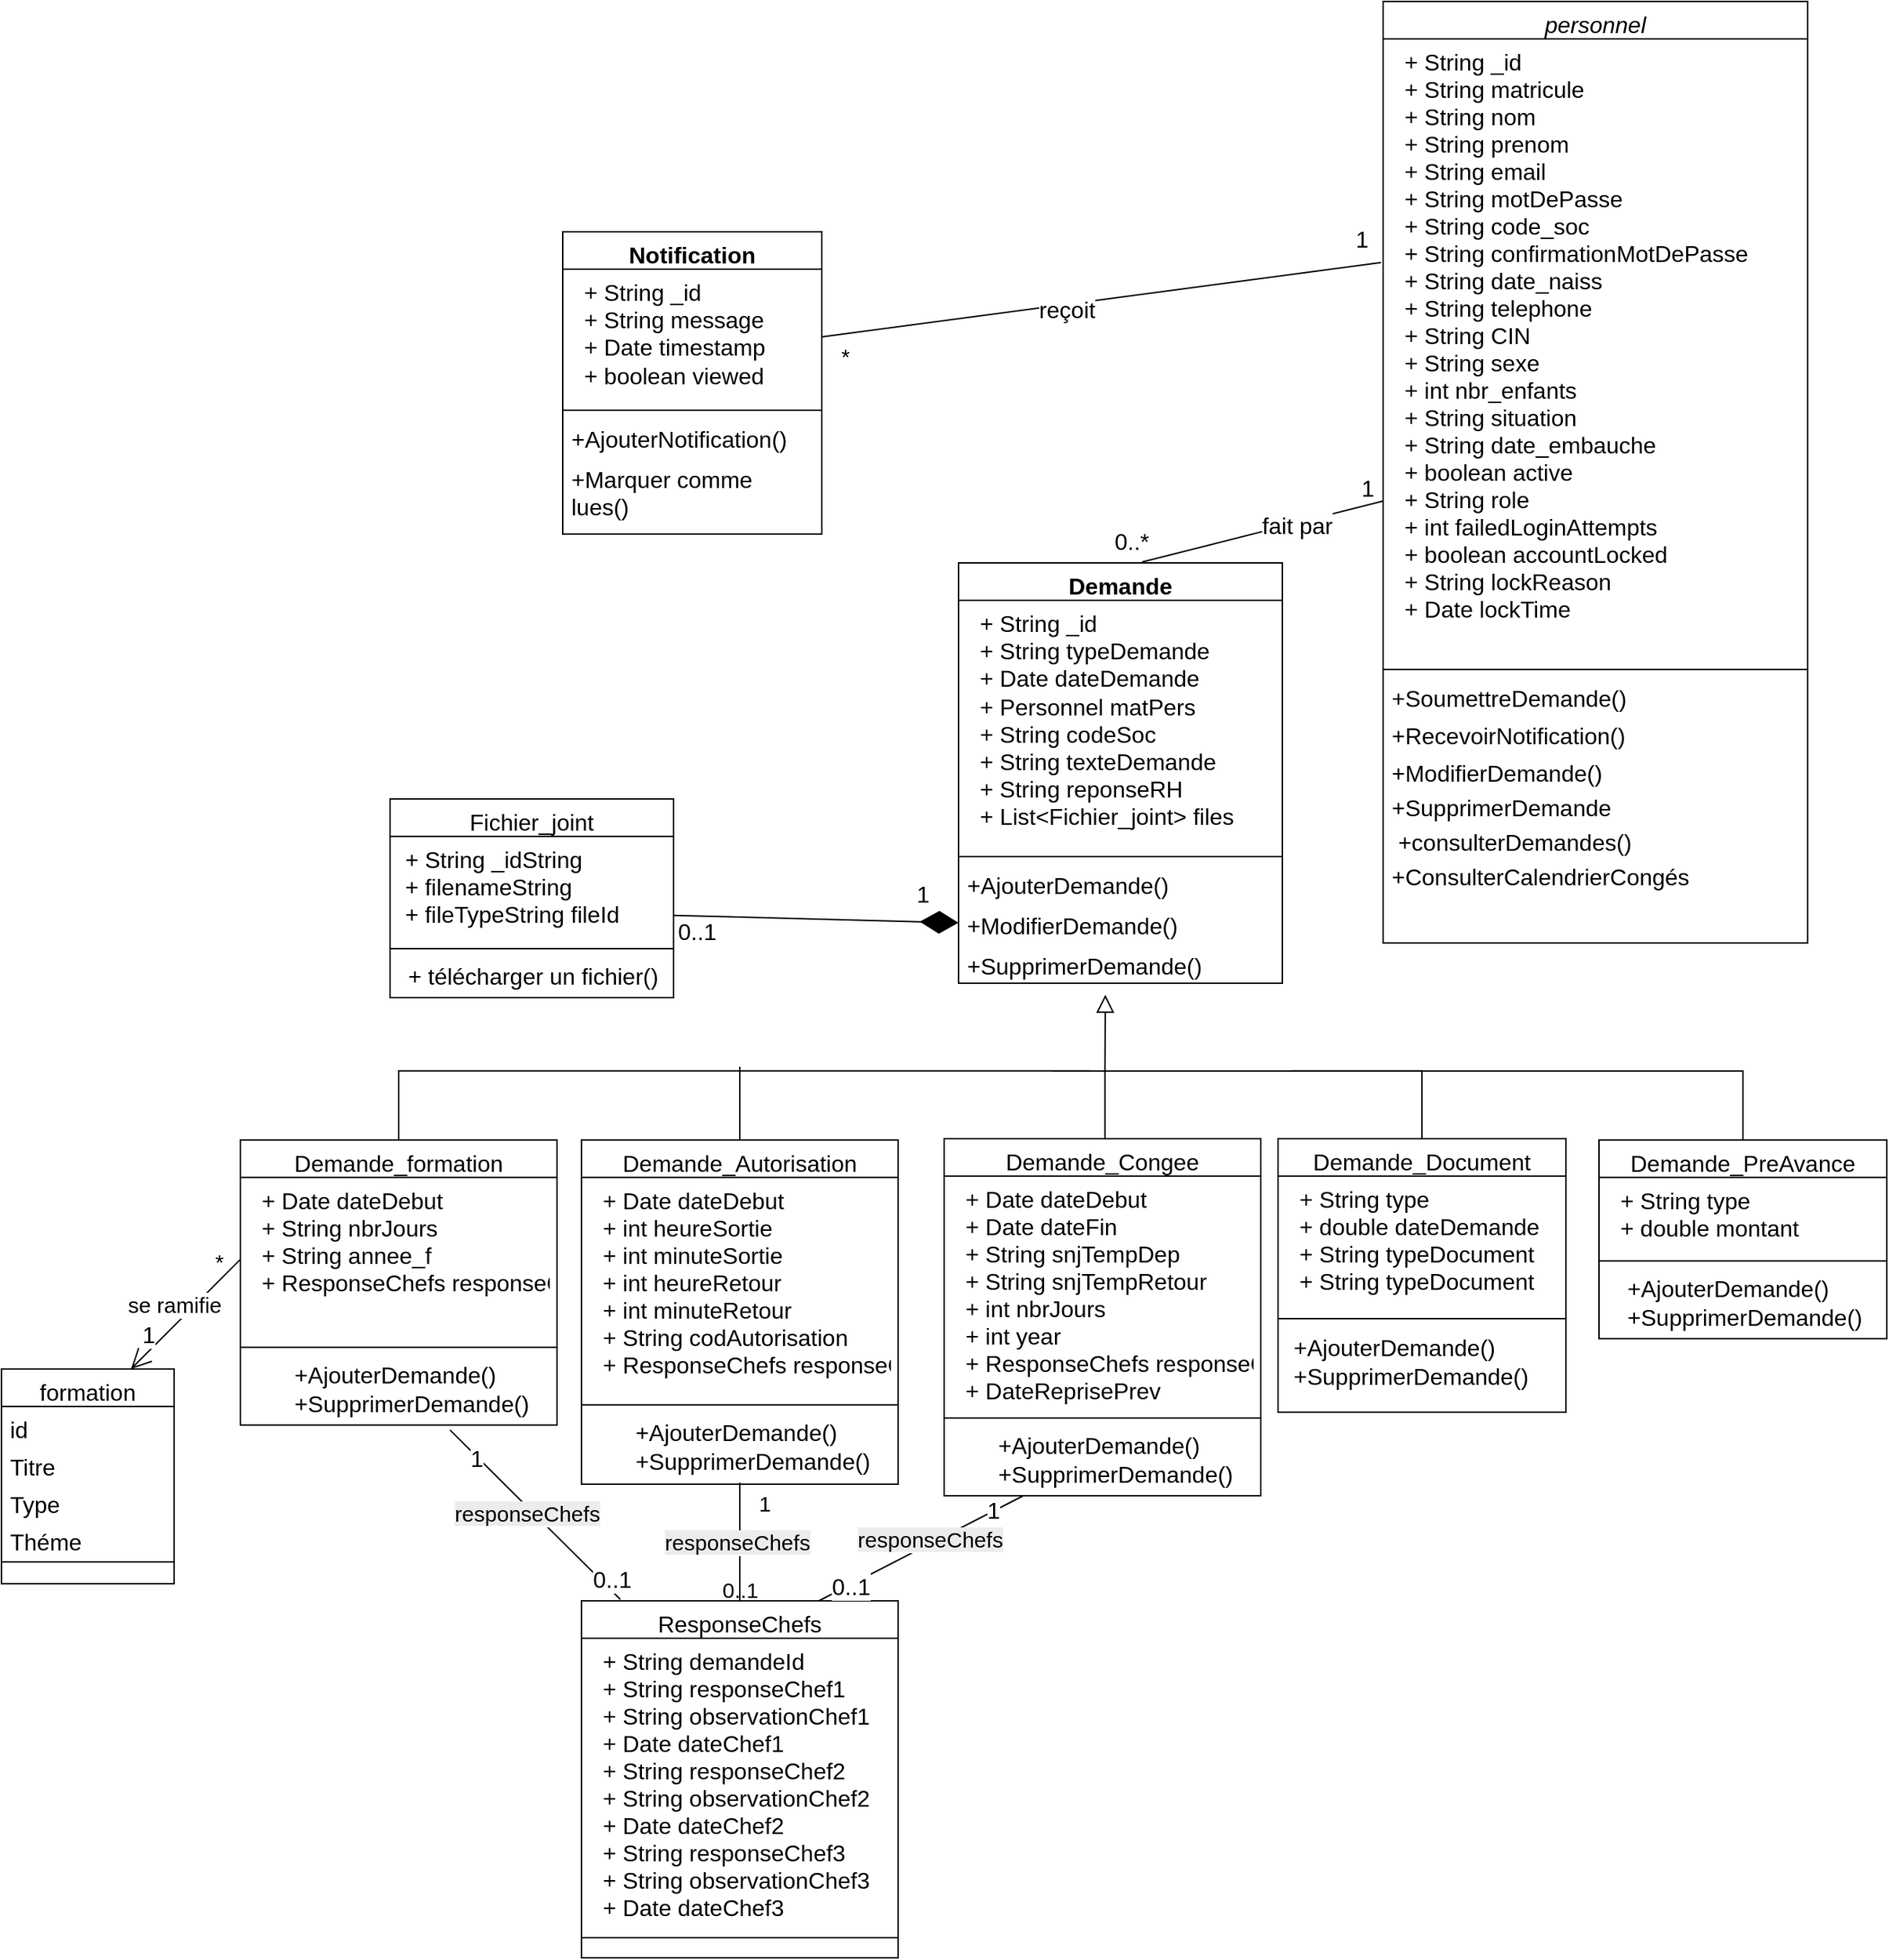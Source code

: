 <mxfile version="27.1.1">
  <diagram id="C5RBs43oDa-KdzZeNtuy" name="Page-1">
    <mxGraphModel dx="1426" dy="-392" grid="1" gridSize="10" guides="1" tooltips="1" connect="1" arrows="1" fold="1" page="1" pageScale="1" pageWidth="827" pageHeight="1169" math="0" shadow="0">
      <root>
        <mxCell id="WIyWlLk6GJQsqaUBKTNV-0" />
        <mxCell id="WIyWlLk6GJQsqaUBKTNV-1" parent="WIyWlLk6GJQsqaUBKTNV-0" />
        <mxCell id="Ee65BXmDdniaoNc1zns8-156" value="personnel" style="swimlane;fontStyle=2;align=center;verticalAlign=top;childLayout=stackLayout;horizontal=1;startSize=26;horizontalStack=0;resizeParent=1;resizeLast=0;collapsible=1;marginBottom=0;rounded=0;shadow=0;strokeWidth=1;fontSize=16;" parent="WIyWlLk6GJQsqaUBKTNV-1" vertex="1">
          <mxGeometry x="1580" y="1200" width="295" height="654" as="geometry">
            <mxRectangle x="230" y="140" width="160" height="26" as="alternateBounds" />
          </mxGeometry>
        </mxCell>
        <mxCell id="Ee65BXmDdniaoNc1zns8-157" value="  + String _id&#xa;  + String matricule&#xa;  + String nom&#xa;  + String prenom&#xa;  + String email&#xa;  + String motDePasse&#xa;  + String code_soc&#xa;  + String confirmationMotDePasse&#xa;  + String date_naiss&#xa;  + String telephone&#xa;  + String CIN&#xa;  + String sexe&#xa;  + int nbr_enfants&#xa;  + String situation&#xa;  + String date_embauche&#xa;  + boolean active&#xa;  + String role&#xa;  + int failedLoginAttempts&#xa;  + boolean accountLocked&#xa;  + String lockReason&#xa;  + Date lockTime&#xa;  &#xa;" style="text;align=left;verticalAlign=top;spacingLeft=4;spacingRight=4;overflow=hidden;rotatable=0;points=[[0,0.5],[1,0.5]];portConstraint=eastwest;rounded=0;shadow=0;html=0;strokeWidth=1;fontSize=16;fontStyle=0" parent="Ee65BXmDdniaoNc1zns8-156" vertex="1">
          <mxGeometry y="26" width="295" height="434" as="geometry" />
        </mxCell>
        <mxCell id="Ee65BXmDdniaoNc1zns8-158" value="" style="line;html=1;strokeWidth=1;align=left;verticalAlign=middle;spacingTop=-1;spacingLeft=3;spacingRight=3;rotatable=0;labelPosition=right;points=[];portConstraint=eastwest;fontSize=16;" parent="Ee65BXmDdniaoNc1zns8-156" vertex="1">
          <mxGeometry y="460" width="295" height="8" as="geometry" />
        </mxCell>
        <mxCell id="Ee65BXmDdniaoNc1zns8-160" value="+SoumettreDemande()" style="text;align=left;verticalAlign=top;spacingLeft=4;spacingRight=4;overflow=hidden;rotatable=0;points=[[0,0.5],[1,0.5]];portConstraint=eastwest;fontSize=16;" parent="Ee65BXmDdniaoNc1zns8-156" vertex="1">
          <mxGeometry y="468" width="295" height="26" as="geometry" />
        </mxCell>
        <mxCell id="Ee65BXmDdniaoNc1zns8-161" value="+RecevoirNotification()" style="text;align=left;verticalAlign=top;spacingLeft=4;spacingRight=4;overflow=hidden;rotatable=0;points=[[0,0.5],[1,0.5]];portConstraint=eastwest;fontSize=16;" parent="Ee65BXmDdniaoNc1zns8-156" vertex="1">
          <mxGeometry y="494" width="295" height="26" as="geometry" />
        </mxCell>
        <mxCell id="Ee65BXmDdniaoNc1zns8-162" value="+ModifierDemande()" style="text;align=left;verticalAlign=top;spacingLeft=4;spacingRight=4;overflow=hidden;rotatable=0;points=[[0,0.5],[1,0.5]];portConstraint=eastwest;fontSize=16;" parent="Ee65BXmDdniaoNc1zns8-156" vertex="1">
          <mxGeometry y="520" width="295" height="24" as="geometry" />
        </mxCell>
        <mxCell id="Ee65BXmDdniaoNc1zns8-163" value="+SupprimerDemande" style="text;align=left;verticalAlign=top;spacingLeft=4;spacingRight=4;overflow=hidden;rotatable=0;points=[[0,0.5],[1,0.5]];portConstraint=eastwest;fontSize=16;" parent="Ee65BXmDdniaoNc1zns8-156" vertex="1">
          <mxGeometry y="544" width="295" height="24" as="geometry" />
        </mxCell>
        <mxCell id="Ee65BXmDdniaoNc1zns8-164" value=" +consulterDemandes()" style="text;align=left;verticalAlign=top;spacingLeft=4;spacingRight=4;overflow=hidden;rotatable=0;points=[[0,0.5],[1,0.5]];portConstraint=eastwest;fontSize=16;" parent="Ee65BXmDdniaoNc1zns8-156" vertex="1">
          <mxGeometry y="568" width="295" height="24" as="geometry" />
        </mxCell>
        <mxCell id="Ee65BXmDdniaoNc1zns8-165" value="+ConsulterCalendrierCongés" style="text;align=left;verticalAlign=top;spacingLeft=4;spacingRight=4;overflow=hidden;rotatable=0;points=[[0,0.5],[1,0.5]];portConstraint=eastwest;fontSize=16;" parent="Ee65BXmDdniaoNc1zns8-156" vertex="1">
          <mxGeometry y="592" width="295" height="24" as="geometry" />
        </mxCell>
        <mxCell id="Ee65BXmDdniaoNc1zns8-169" value="Demande_formation" style="swimlane;fontStyle=0;align=center;verticalAlign=top;childLayout=stackLayout;horizontal=1;startSize=26;horizontalStack=0;resizeParent=1;resizeLast=0;collapsible=1;marginBottom=0;rounded=0;shadow=0;strokeWidth=1;fontSize=16;" parent="WIyWlLk6GJQsqaUBKTNV-1" vertex="1">
          <mxGeometry x="786" y="1990.83" width="220" height="198" as="geometry">
            <mxRectangle x="130" y="380" width="160" height="26" as="alternateBounds" />
          </mxGeometry>
        </mxCell>
        <mxCell id="Ee65BXmDdniaoNc1zns8-170" value="  + Date dateDebut&#xa;  + String nbrJours&#xa;  + String annee_f&#xa;  + ResponseChefs responseChefs" style="text;align=left;verticalAlign=top;spacingLeft=4;spacingRight=4;overflow=hidden;rotatable=0;points=[[0,0.5],[1,0.5]];portConstraint=eastwest;fontSize=16;" parent="Ee65BXmDdniaoNc1zns8-169" vertex="1">
          <mxGeometry y="26" width="220" height="114" as="geometry" />
        </mxCell>
        <mxCell id="Ee65BXmDdniaoNc1zns8-171" value="" style="line;html=1;strokeWidth=1;align=left;verticalAlign=middle;spacingTop=-1;spacingLeft=3;spacingRight=3;rotatable=0;labelPosition=right;points=[];portConstraint=eastwest;fontSize=16;" parent="Ee65BXmDdniaoNc1zns8-169" vertex="1">
          <mxGeometry y="140" width="220" height="8" as="geometry" />
        </mxCell>
        <mxCell id="Ee65BXmDdniaoNc1zns8-172" value="&lt;span style=&quot;white-space: pre;&quot;&gt;&#x9;&lt;/span&gt;+Ajouter&lt;span style=&quot;text-align: center;&quot;&gt;Demande&lt;/span&gt;()&lt;div&gt;&lt;span style=&quot;white-space: pre;&quot;&gt;&#x9;&lt;/span&gt;+Supprimer&lt;span style=&quot;text-align: center; background-color: transparent; color: light-dark(rgb(0, 0, 0), rgb(255, 255, 255));&quot;&gt;Demande&lt;/span&gt;&lt;span style=&quot;background-color: transparent; color: light-dark(rgb(0, 0, 0), rgb(255, 255, 255));&quot;&gt;()&lt;/span&gt;&lt;/div&gt;" style="text;html=1;align=left;verticalAlign=middle;resizable=0;points=[];autosize=1;strokeColor=none;fillColor=none;fontSize=16;" parent="Ee65BXmDdniaoNc1zns8-169" vertex="1">
          <mxGeometry y="148" width="220" height="50" as="geometry" />
        </mxCell>
        <mxCell id="Ee65BXmDdniaoNc1zns8-173" value="formation" style="swimlane;fontStyle=0;align=center;verticalAlign=top;childLayout=stackLayout;horizontal=1;startSize=26;horizontalStack=0;resizeParent=1;resizeLast=0;collapsible=1;marginBottom=0;rounded=0;shadow=0;strokeWidth=1;fontSize=16;" parent="WIyWlLk6GJQsqaUBKTNV-1" vertex="1">
          <mxGeometry x="620" y="2150" width="120" height="149.17" as="geometry">
            <mxRectangle x="130" y="380" width="160" height="26" as="alternateBounds" />
          </mxGeometry>
        </mxCell>
        <mxCell id="Ee65BXmDdniaoNc1zns8-174" value="id" style="text;align=left;verticalAlign=top;spacingLeft=4;spacingRight=4;overflow=hidden;rotatable=0;points=[[0,0.5],[1,0.5]];portConstraint=eastwest;rounded=0;shadow=0;html=0;fontSize=16;" parent="Ee65BXmDdniaoNc1zns8-173" vertex="1">
          <mxGeometry y="26" width="120" height="26" as="geometry" />
        </mxCell>
        <mxCell id="Ee65BXmDdniaoNc1zns8-175" value="Titre" style="text;align=left;verticalAlign=top;spacingLeft=4;spacingRight=4;overflow=hidden;rotatable=0;points=[[0,0.5],[1,0.5]];portConstraint=eastwest;rounded=0;shadow=0;html=0;fontSize=16;" parent="Ee65BXmDdniaoNc1zns8-173" vertex="1">
          <mxGeometry y="52" width="120" height="26" as="geometry" />
        </mxCell>
        <mxCell id="Ee65BXmDdniaoNc1zns8-176" value="Type" style="text;align=left;verticalAlign=top;spacingLeft=4;spacingRight=4;overflow=hidden;rotatable=0;points=[[0,0.5],[1,0.5]];portConstraint=eastwest;rounded=0;shadow=0;html=0;fontSize=16;" parent="Ee65BXmDdniaoNc1zns8-173" vertex="1">
          <mxGeometry y="78" width="120" height="26" as="geometry" />
        </mxCell>
        <mxCell id="Ee65BXmDdniaoNc1zns8-177" value="Théme" style="text;align=left;verticalAlign=top;spacingLeft=4;spacingRight=4;overflow=hidden;rotatable=0;points=[[0,0.5],[1,0.5]];portConstraint=eastwest;rounded=0;shadow=0;html=0;fontSize=16;" parent="Ee65BXmDdniaoNc1zns8-173" vertex="1">
          <mxGeometry y="104" width="120" height="26" as="geometry" />
        </mxCell>
        <mxCell id="Ee65BXmDdniaoNc1zns8-178" value="" style="line;html=1;strokeWidth=1;align=left;verticalAlign=middle;spacingTop=-1;spacingLeft=3;spacingRight=3;rotatable=0;labelPosition=right;points=[];portConstraint=eastwest;fontSize=16;" parent="Ee65BXmDdniaoNc1zns8-173" vertex="1">
          <mxGeometry y="130" width="120" height="8" as="geometry" />
        </mxCell>
        <mxCell id="Ee65BXmDdniaoNc1zns8-179" value="" style="endArrow=open;endFill=1;endSize=12;html=1;rounded=0;exitX=0;exitY=0.5;exitDx=0;exitDy=0;entryX=0.75;entryY=0;entryDx=0;entryDy=0;fontSize=16;" parent="WIyWlLk6GJQsqaUBKTNV-1" source="Ee65BXmDdniaoNc1zns8-170" target="Ee65BXmDdniaoNc1zns8-173" edge="1">
          <mxGeometry width="160" relative="1" as="geometry">
            <mxPoint x="636" y="2093.83" as="sourcePoint" />
            <mxPoint x="796" y="2093.83" as="targetPoint" />
            <Array as="points" />
          </mxGeometry>
        </mxCell>
        <mxCell id="Ee65BXmDdniaoNc1zns8-181" value="1" style="edgeLabel;html=1;align=center;verticalAlign=middle;resizable=0;points=[];fontSize=16;" parent="Ee65BXmDdniaoNc1zns8-179" vertex="1" connectable="0">
          <mxGeometry x="0.722" y="1" relative="1" as="geometry">
            <mxPoint y="-14" as="offset" />
          </mxGeometry>
        </mxCell>
        <mxCell id="MDindMwbm2LY0O801Vw4-0" value="&lt;span style=&quot;font-size: 15px;&quot;&gt;se ramifie&lt;/span&gt;" style="edgeLabel;html=1;align=center;verticalAlign=middle;resizable=0;points=[];" vertex="1" connectable="0" parent="Ee65BXmDdniaoNc1zns8-179">
          <mxGeometry x="-0.17" y="-1" relative="1" as="geometry">
            <mxPoint x="-14" as="offset" />
          </mxGeometry>
        </mxCell>
        <mxCell id="Ee65BXmDdniaoNc1zns8-182" value="Demande_Congee" style="swimlane;fontStyle=0;align=center;verticalAlign=top;childLayout=stackLayout;horizontal=1;startSize=26;horizontalStack=0;resizeParent=1;resizeLast=0;collapsible=1;marginBottom=0;rounded=0;shadow=0;strokeWidth=1;fontSize=16;" parent="WIyWlLk6GJQsqaUBKTNV-1" vertex="1">
          <mxGeometry x="1275" y="1990" width="220" height="248" as="geometry">
            <mxRectangle x="130" y="380" width="160" height="26" as="alternateBounds" />
          </mxGeometry>
        </mxCell>
        <mxCell id="Ee65BXmDdniaoNc1zns8-183" value="  + Date dateDebut&#xa;  + Date dateFin&#xa;  + String snjTempDep&#xa;  + String snjTempRetour&#xa;  + int nbrJours&#xa;  + int year  &#xa;  + ResponseChefs responseChefs&#xa;  + DateReprisePrev" style="text;align=left;verticalAlign=top;spacingLeft=4;spacingRight=4;overflow=hidden;rotatable=0;points=[[0,0.5],[1,0.5]];portConstraint=eastwest;rounded=0;shadow=0;html=0;fontSize=16;" parent="Ee65BXmDdniaoNc1zns8-182" vertex="1">
          <mxGeometry y="26" width="220" height="164" as="geometry" />
        </mxCell>
        <mxCell id="Ee65BXmDdniaoNc1zns8-184" value="" style="line;html=1;strokeWidth=1;align=left;verticalAlign=middle;spacingTop=-1;spacingLeft=3;spacingRight=3;rotatable=0;labelPosition=right;points=[];portConstraint=eastwest;fontSize=16;" parent="Ee65BXmDdniaoNc1zns8-182" vertex="1">
          <mxGeometry y="190" width="220" height="8" as="geometry" />
        </mxCell>
        <mxCell id="Ee65BXmDdniaoNc1zns8-185" value="&lt;span style=&quot;white-space: pre;&quot;&gt;&#x9;&lt;/span&gt;+Ajouter&lt;span style=&quot;text-align: center;&quot;&gt;Demande&lt;/span&gt;()&lt;div&gt;&lt;span style=&quot;white-space: pre;&quot;&gt;&#x9;&lt;/span&gt;+Supprimer&lt;span style=&quot;text-align: center; background-color: transparent; color: light-dark(rgb(0, 0, 0), rgb(255, 255, 255));&quot;&gt;Demande&lt;/span&gt;&lt;span style=&quot;background-color: transparent; color: light-dark(rgb(0, 0, 0), rgb(255, 255, 255));&quot;&gt;()&lt;/span&gt;&lt;/div&gt;" style="text;html=1;align=left;verticalAlign=middle;resizable=0;points=[];autosize=1;strokeColor=none;fillColor=none;fontSize=16;" parent="Ee65BXmDdniaoNc1zns8-182" vertex="1">
          <mxGeometry y="198" width="220" height="50" as="geometry" />
        </mxCell>
        <mxCell id="Ee65BXmDdniaoNc1zns8-186" value="Demande_Autorisation" style="swimlane;fontStyle=0;align=center;verticalAlign=top;childLayout=stackLayout;horizontal=1;startSize=26;horizontalStack=0;resizeParent=1;resizeLast=0;collapsible=1;marginBottom=0;rounded=0;shadow=0;strokeWidth=1;fontSize=16;" parent="WIyWlLk6GJQsqaUBKTNV-1" vertex="1">
          <mxGeometry x="1023" y="1990.83" width="220" height="239.17" as="geometry">
            <mxRectangle x="130" y="380" width="160" height="26" as="alternateBounds" />
          </mxGeometry>
        </mxCell>
        <mxCell id="Ee65BXmDdniaoNc1zns8-187" value="  + Date dateDebut&#xa;  + int heureSortie&#xa;  + int minuteSortie&#xa;  + int heureRetour&#xa;  + int minuteRetour&#xa;  + String codAutorisation&#xa;  + ResponseChefs responseChefs" style="text;align=left;verticalAlign=top;spacingLeft=4;spacingRight=4;overflow=hidden;rotatable=0;points=[[0,0.5],[1,0.5]];portConstraint=eastwest;fontSize=16;" parent="Ee65BXmDdniaoNc1zns8-186" vertex="1">
          <mxGeometry y="26" width="220" height="154" as="geometry" />
        </mxCell>
        <mxCell id="Ee65BXmDdniaoNc1zns8-188" value="" style="line;html=1;strokeWidth=1;align=left;verticalAlign=middle;spacingTop=-1;spacingLeft=3;spacingRight=3;rotatable=0;labelPosition=right;points=[];portConstraint=eastwest;fontSize=16;" parent="Ee65BXmDdniaoNc1zns8-186" vertex="1">
          <mxGeometry y="180" width="220" height="8" as="geometry" />
        </mxCell>
        <mxCell id="Ee65BXmDdniaoNc1zns8-189" value="&lt;span style=&quot;white-space: pre;&quot;&gt;&#x9;&lt;/span&gt;+Ajouter&lt;span style=&quot;text-align: center;&quot;&gt;Demande&lt;/span&gt;()&lt;div&gt;&lt;span style=&quot;white-space: pre;&quot;&gt;&#x9;&lt;/span&gt;+Supprimer&lt;span style=&quot;text-align: center; background-color: transparent; color: light-dark(rgb(0, 0, 0), rgb(255, 255, 255));&quot;&gt;Demande&lt;/span&gt;&lt;span style=&quot;background-color: transparent; color: light-dark(rgb(0, 0, 0), rgb(255, 255, 255));&quot;&gt;()&lt;/span&gt;&lt;/div&gt;" style="text;html=1;align=left;verticalAlign=middle;resizable=0;points=[];autosize=1;strokeColor=none;fillColor=none;fontSize=16;" parent="Ee65BXmDdniaoNc1zns8-186" vertex="1">
          <mxGeometry y="188" width="220" height="50" as="geometry" />
        </mxCell>
        <mxCell id="Ee65BXmDdniaoNc1zns8-190" value="Demande_PreAvance" style="swimlane;fontStyle=0;align=center;verticalAlign=top;childLayout=stackLayout;horizontal=1;startSize=26;horizontalStack=0;resizeParent=1;resizeLast=0;collapsible=1;marginBottom=0;rounded=0;shadow=0;strokeWidth=1;fontSize=16;" parent="WIyWlLk6GJQsqaUBKTNV-1" vertex="1">
          <mxGeometry x="1730" y="1990.83" width="200" height="138" as="geometry">
            <mxRectangle x="130" y="380" width="160" height="26" as="alternateBounds" />
          </mxGeometry>
        </mxCell>
        <mxCell id="Ee65BXmDdniaoNc1zns8-191" value="  + String type&#xa;  + double montant&#xa;" style="text;align=left;verticalAlign=top;spacingLeft=4;spacingRight=4;overflow=hidden;rotatable=0;points=[[0,0.5],[1,0.5]];portConstraint=eastwest;fontSize=16;" parent="Ee65BXmDdniaoNc1zns8-190" vertex="1">
          <mxGeometry y="26" width="200" height="54" as="geometry" />
        </mxCell>
        <mxCell id="Ee65BXmDdniaoNc1zns8-192" value="" style="line;html=1;strokeWidth=1;align=left;verticalAlign=middle;spacingTop=-1;spacingLeft=3;spacingRight=3;rotatable=0;labelPosition=right;points=[];portConstraint=eastwest;fontSize=16;" parent="Ee65BXmDdniaoNc1zns8-190" vertex="1">
          <mxGeometry y="80" width="200" height="8" as="geometry" />
        </mxCell>
        <mxCell id="Ee65BXmDdniaoNc1zns8-193" value="&amp;nbsp; &amp;nbsp; +Ajouter&lt;span style=&quot;text-align: center;&quot;&gt;Demande&lt;/span&gt;()&lt;div&gt;&amp;nbsp; &amp;nbsp; +Supprimer&lt;span style=&quot;text-align: center; background-color: transparent; color: light-dark(rgb(0, 0, 0), rgb(255, 255, 255));&quot;&gt;Demande&lt;/span&gt;&lt;span style=&quot;background-color: transparent; color: light-dark(rgb(0, 0, 0), rgb(255, 255, 255));&quot;&gt;()&lt;/span&gt;&lt;/div&gt;" style="text;html=1;align=left;verticalAlign=middle;resizable=0;points=[];autosize=1;strokeColor=none;fillColor=none;fontSize=16;" parent="Ee65BXmDdniaoNc1zns8-190" vertex="1">
          <mxGeometry y="88" width="200" height="50" as="geometry" />
        </mxCell>
        <mxCell id="Ee65BXmDdniaoNc1zns8-194" value="" style="endArrow=block;endSize=10;endFill=0;shadow=0;strokeWidth=1;rounded=0;curved=0;edgeStyle=elbowEdgeStyle;elbow=vertical;exitX=0.508;exitY=0;exitDx=0;exitDy=0;exitPerimeter=0;fontSize=16;" parent="WIyWlLk6GJQsqaUBKTNV-1" source="Ee65BXmDdniaoNc1zns8-182" edge="1">
          <mxGeometry width="160" relative="1" as="geometry">
            <mxPoint x="1376" y="2248.83" as="sourcePoint" />
            <mxPoint x="1387" y="1890" as="targetPoint" />
            <Array as="points">
              <mxPoint x="1390" y="1940" />
            </Array>
          </mxGeometry>
        </mxCell>
        <mxCell id="Ee65BXmDdniaoNc1zns8-195" value="" style="endArrow=none;endSize=10;endFill=0;shadow=0;strokeWidth=1;rounded=0;curved=0;edgeStyle=elbowEdgeStyle;elbow=vertical;entryX=0.5;entryY=0;entryDx=0;entryDy=0;startFill=0;fontSize=16;" parent="WIyWlLk6GJQsqaUBKTNV-1" target="Ee65BXmDdniaoNc1zns8-215" edge="1">
          <mxGeometry width="160" relative="1" as="geometry">
            <mxPoint x="1516" y="1942.83" as="sourcePoint" />
            <mxPoint x="1216" y="1982.83" as="targetPoint" />
            <Array as="points">
              <mxPoint x="1376" y="1942.83" />
            </Array>
          </mxGeometry>
        </mxCell>
        <mxCell id="Ee65BXmDdniaoNc1zns8-196" value="" style="endArrow=none;endSize=10;endFill=0;shadow=0;strokeWidth=1;rounded=0;curved=0;edgeStyle=elbowEdgeStyle;elbow=vertical;entryX=0.5;entryY=0;entryDx=0;entryDy=0;startFill=0;fontSize=16;" parent="WIyWlLk6GJQsqaUBKTNV-1" target="Ee65BXmDdniaoNc1zns8-169" edge="1">
          <mxGeometry width="160" relative="1" as="geometry">
            <mxPoint x="1376" y="1942.83" as="sourcePoint" />
            <mxPoint x="1386" y="2016.83" as="targetPoint" />
            <Array as="points">
              <mxPoint x="1126" y="1942.83" />
            </Array>
          </mxGeometry>
        </mxCell>
        <mxCell id="Ee65BXmDdniaoNc1zns8-197" value="" style="endArrow=none;endSize=10;endFill=0;shadow=0;strokeWidth=1;rounded=0;curved=0;edgeStyle=elbowEdgeStyle;elbow=vertical;startFill=0;entryX=0.5;entryY=0;entryDx=0;entryDy=0;fontSize=16;" parent="WIyWlLk6GJQsqaUBKTNV-1" target="Ee65BXmDdniaoNc1zns8-190" edge="1">
          <mxGeometry width="160" relative="1" as="geometry">
            <mxPoint x="1350" y="1943" as="sourcePoint" />
            <mxPoint x="1816" y="2033" as="targetPoint" />
            <Array as="points">
              <mxPoint x="1636" y="1943" />
            </Array>
          </mxGeometry>
        </mxCell>
        <mxCell id="Ee65BXmDdniaoNc1zns8-198" value="Demande" style="swimlane;fontStyle=1;align=center;verticalAlign=top;childLayout=stackLayout;horizontal=1;startSize=26;horizontalStack=0;resizeParent=1;resizeParentMax=0;resizeLast=0;collapsible=1;marginBottom=0;whiteSpace=wrap;html=1;fontSize=16;" parent="WIyWlLk6GJQsqaUBKTNV-1" vertex="1">
          <mxGeometry x="1285" y="1590" width="225" height="292" as="geometry" />
        </mxCell>
        <mxCell id="Ee65BXmDdniaoNc1zns8-199" value="&lt;div&gt;&lt;span style=&quot;text-wrap-mode: nowrap;&quot;&gt;&amp;nbsp; + String _id&lt;/span&gt;&lt;/div&gt;&lt;div&gt;&lt;span style=&quot;text-wrap-mode: nowrap;&quot;&gt;&amp;nbsp; + String typeDemande&lt;/span&gt;&lt;/div&gt;&lt;div&gt;&lt;span style=&quot;text-wrap-mode: nowrap;&quot;&gt;&amp;nbsp; + Date dateDemande&lt;/span&gt;&lt;/div&gt;&lt;div&gt;&lt;span style=&quot;text-wrap-mode: nowrap;&quot;&gt;&amp;nbsp; + Personnel matPers&lt;/span&gt;&lt;/div&gt;&lt;div&gt;&lt;span style=&quot;text-wrap-mode: nowrap;&quot;&gt;&amp;nbsp; + String codeSoc&lt;/span&gt;&lt;/div&gt;&lt;div&gt;&lt;span style=&quot;text-wrap-mode: nowrap;&quot;&gt;&amp;nbsp; + String texteDemande&lt;/span&gt;&lt;/div&gt;&lt;div&gt;&lt;span style=&quot;text-wrap-mode: nowrap;&quot;&gt;&amp;nbsp; + String reponseRH&lt;/span&gt;&lt;/div&gt;&lt;div&gt;&lt;span style=&quot;text-wrap-mode: nowrap;&quot;&gt;&amp;nbsp; + List&amp;lt;Fichier_joint&amp;gt; files&lt;/span&gt;&lt;/div&gt;" style="text;strokeColor=none;fillColor=none;align=left;verticalAlign=top;spacingLeft=4;spacingRight=4;overflow=hidden;rotatable=0;points=[[0,0.5],[1,0.5]];portConstraint=eastwest;whiteSpace=wrap;html=1;fontSize=16;" parent="Ee65BXmDdniaoNc1zns8-198" vertex="1">
          <mxGeometry y="26" width="225" height="174" as="geometry" />
        </mxCell>
        <mxCell id="Ee65BXmDdniaoNc1zns8-200" value="" style="line;strokeWidth=1;fillColor=none;align=left;verticalAlign=middle;spacingTop=-1;spacingLeft=3;spacingRight=3;rotatable=0;labelPosition=right;points=[];portConstraint=eastwest;strokeColor=inherit;fontSize=16;" parent="Ee65BXmDdniaoNc1zns8-198" vertex="1">
          <mxGeometry y="200" width="225" height="8" as="geometry" />
        </mxCell>
        <mxCell id="Ee65BXmDdniaoNc1zns8-201" value="+AjouterDemande()" style="text;strokeColor=none;fillColor=none;align=left;verticalAlign=top;spacingLeft=4;spacingRight=4;overflow=hidden;rotatable=0;points=[[0,0.5],[1,0.5]];portConstraint=eastwest;whiteSpace=wrap;html=1;fontSize=16;" parent="Ee65BXmDdniaoNc1zns8-198" vertex="1">
          <mxGeometry y="208" width="225" height="28" as="geometry" />
        </mxCell>
        <mxCell id="Ee65BXmDdniaoNc1zns8-202" value="+ModifierDemande()" style="text;strokeColor=none;fillColor=none;align=left;verticalAlign=top;spacingLeft=4;spacingRight=4;overflow=hidden;rotatable=0;points=[[0,0.5],[1,0.5]];portConstraint=eastwest;whiteSpace=wrap;html=1;fontSize=16;" parent="Ee65BXmDdniaoNc1zns8-198" vertex="1">
          <mxGeometry y="236" width="225" height="28" as="geometry" />
        </mxCell>
        <mxCell id="Ee65BXmDdniaoNc1zns8-203" value="+SupprimerDemande()" style="text;strokeColor=none;fillColor=none;align=left;verticalAlign=top;spacingLeft=4;spacingRight=4;overflow=hidden;rotatable=0;points=[[0,0.5],[1,0.5]];portConstraint=eastwest;whiteSpace=wrap;html=1;fontSize=16;" parent="Ee65BXmDdniaoNc1zns8-198" vertex="1">
          <mxGeometry y="264" width="225" height="28" as="geometry" />
        </mxCell>
        <mxCell id="Ee65BXmDdniaoNc1zns8-204" value="Notification" style="swimlane;fontStyle=1;align=center;verticalAlign=top;childLayout=stackLayout;horizontal=1;startSize=26;horizontalStack=0;resizeParent=1;resizeParentMax=0;resizeLast=0;collapsible=1;marginBottom=0;whiteSpace=wrap;html=1;fontSize=16;" parent="WIyWlLk6GJQsqaUBKTNV-1" vertex="1">
          <mxGeometry x="1010" y="1360" width="180" height="210" as="geometry" />
        </mxCell>
        <mxCell id="Ee65BXmDdniaoNc1zns8-205" value="&lt;div&gt;&lt;span&gt;&amp;nbsp; + String _id&lt;/span&gt;&lt;/div&gt;&lt;div&gt;&lt;span&gt;&amp;nbsp; + String message&lt;/span&gt;&lt;/div&gt;&lt;div&gt;&lt;span&gt;&amp;nbsp; + Date timestamp&lt;/span&gt;&lt;/div&gt;&lt;div&gt;&lt;span&gt;&amp;nbsp; + boolean viewed&lt;/span&gt;&lt;/div&gt;" style="text;strokeColor=none;fillColor=none;align=left;verticalAlign=top;spacingLeft=4;spacingRight=4;overflow=hidden;rotatable=0;points=[[0,0.5],[1,0.5]];portConstraint=eastwest;whiteSpace=wrap;html=1;fontSize=16;" parent="Ee65BXmDdniaoNc1zns8-204" vertex="1">
          <mxGeometry y="26" width="180" height="94" as="geometry" />
        </mxCell>
        <mxCell id="Ee65BXmDdniaoNc1zns8-206" value="" style="line;strokeWidth=1;fillColor=none;align=left;verticalAlign=middle;spacingTop=-1;spacingLeft=3;spacingRight=3;rotatable=0;labelPosition=right;points=[];portConstraint=eastwest;strokeColor=inherit;fontSize=16;" parent="Ee65BXmDdniaoNc1zns8-204" vertex="1">
          <mxGeometry y="120" width="180" height="8" as="geometry" />
        </mxCell>
        <mxCell id="Ee65BXmDdniaoNc1zns8-207" value="+Ajouter&lt;span style=&quot;text-align: center;&quot;&gt;Notification&lt;/span&gt;()" style="text;strokeColor=none;fillColor=none;align=left;verticalAlign=top;spacingLeft=4;spacingRight=4;overflow=hidden;rotatable=0;points=[[0,0.5],[1,0.5]];portConstraint=eastwest;whiteSpace=wrap;html=1;fontSize=16;" parent="Ee65BXmDdniaoNc1zns8-204" vertex="1">
          <mxGeometry y="128" width="180" height="28" as="geometry" />
        </mxCell>
        <mxCell id="Ee65BXmDdniaoNc1zns8-208" value="+Marquer comme lues()" style="text;strokeColor=none;fillColor=none;align=left;verticalAlign=top;spacingLeft=4;spacingRight=4;overflow=hidden;rotatable=0;points=[[0,0.5],[1,0.5]];portConstraint=eastwest;whiteSpace=wrap;html=1;fontSize=16;" parent="Ee65BXmDdniaoNc1zns8-204" vertex="1">
          <mxGeometry y="156" width="180" height="54" as="geometry" />
        </mxCell>
        <mxCell id="Ee65BXmDdniaoNc1zns8-209" value="" style="endArrow=none;endFill=1;endSize=24;html=1;rounded=0;exitX=1;exitY=0.5;exitDx=0;exitDy=0;entryX=-0.005;entryY=0.358;entryDx=0;entryDy=0;entryPerimeter=0;fontSize=16;startFill=0;" parent="WIyWlLk6GJQsqaUBKTNV-1" source="Ee65BXmDdniaoNc1zns8-205" target="Ee65BXmDdniaoNc1zns8-157" edge="1">
          <mxGeometry width="160" relative="1" as="geometry">
            <mxPoint x="1463" y="820" as="sourcePoint" />
            <mxPoint x="1593" y="790" as="targetPoint" />
          </mxGeometry>
        </mxCell>
        <mxCell id="Ee65BXmDdniaoNc1zns8-210" value="reçoit" style="edgeLabel;html=1;align=center;verticalAlign=middle;resizable=0;points=[];fontSize=16;" parent="Ee65BXmDdniaoNc1zns8-209" vertex="1" connectable="0">
          <mxGeometry x="-0.13" y="-3" relative="1" as="geometry">
            <mxPoint as="offset" />
          </mxGeometry>
        </mxCell>
        <mxCell id="PAmTNxlLlMy0O4ar2OFG-5" value="&lt;font style=&quot;font-size: 15px;&quot;&gt;*&lt;/font&gt;" style="edgeLabel;html=1;align=center;verticalAlign=middle;resizable=0;points=[];" parent="Ee65BXmDdniaoNc1zns8-209" vertex="1" connectable="0">
          <mxGeometry x="-0.919" y="2" relative="1" as="geometry">
            <mxPoint y="17" as="offset" />
          </mxGeometry>
        </mxCell>
        <mxCell id="Ee65BXmDdniaoNc1zns8-211" value="" style="endArrow=none;endFill=1;endSize=24;html=1;rounded=0;exitX=-0.001;exitY=0.74;exitDx=0;exitDy=0;entryX=0.567;entryY=-0.002;entryDx=0;entryDy=0;entryPerimeter=0;fontSize=16;exitPerimeter=0;startFill=0;" parent="WIyWlLk6GJQsqaUBKTNV-1" source="Ee65BXmDdniaoNc1zns8-157" target="Ee65BXmDdniaoNc1zns8-198" edge="1">
          <mxGeometry width="160" relative="1" as="geometry">
            <mxPoint x="1383.0" y="1503.998" as="sourcePoint" />
            <mxPoint x="1366.99" y="1597.004" as="targetPoint" />
          </mxGeometry>
        </mxCell>
        <mxCell id="Ee65BXmDdniaoNc1zns8-212" value="1" style="edgeLabel;html=1;align=center;verticalAlign=middle;resizable=0;points=[];fontSize=16;" parent="Ee65BXmDdniaoNc1zns8-211" vertex="1" connectable="0">
          <mxGeometry x="-0.784" relative="1" as="geometry">
            <mxPoint x="7" y="-14" as="offset" />
          </mxGeometry>
        </mxCell>
        <mxCell id="Ee65BXmDdniaoNc1zns8-213" value="fait par" style="edgeLabel;html=1;align=center;verticalAlign=middle;resizable=0;points=[];fontSize=16;" parent="Ee65BXmDdniaoNc1zns8-211" vertex="1" connectable="0">
          <mxGeometry x="-0.272" y="1" relative="1" as="geometry">
            <mxPoint as="offset" />
          </mxGeometry>
        </mxCell>
        <mxCell id="Ee65BXmDdniaoNc1zns8-214" value="0..*" style="text;html=1;align=center;verticalAlign=middle;resizable=0;points=[];autosize=1;strokeColor=none;fillColor=none;fontSize=16;" parent="WIyWlLk6GJQsqaUBKTNV-1" vertex="1">
          <mxGeometry x="1380" y="1560" width="50" height="30" as="geometry" />
        </mxCell>
        <mxCell id="Ee65BXmDdniaoNc1zns8-215" value="Demande_Document" style="swimlane;fontStyle=0;align=center;verticalAlign=top;childLayout=stackLayout;horizontal=1;startSize=26;horizontalStack=0;resizeParent=1;resizeLast=0;collapsible=1;marginBottom=0;rounded=0;shadow=0;strokeWidth=1;fontSize=16;" parent="WIyWlLk6GJQsqaUBKTNV-1" vertex="1">
          <mxGeometry x="1507" y="1990" width="200" height="190" as="geometry">
            <mxRectangle x="130" y="380" width="160" height="26" as="alternateBounds" />
          </mxGeometry>
        </mxCell>
        <mxCell id="Ee65BXmDdniaoNc1zns8-216" value="  + String type&#xa;  + double dateDemande&#xa;  + String typeDocument&#xa;  + String typeDocument" style="text;align=left;verticalAlign=top;spacingLeft=4;spacingRight=4;overflow=hidden;rotatable=0;points=[[0,0.5],[1,0.5]];portConstraint=eastwest;fontSize=16;" parent="Ee65BXmDdniaoNc1zns8-215" vertex="1">
          <mxGeometry y="26" width="200" height="94" as="geometry" />
        </mxCell>
        <mxCell id="Ee65BXmDdniaoNc1zns8-217" value="" style="line;html=1;strokeWidth=1;align=left;verticalAlign=middle;spacingTop=-1;spacingLeft=3;spacingRight=3;rotatable=0;labelPosition=right;points=[];portConstraint=eastwest;fontSize=16;" parent="Ee65BXmDdniaoNc1zns8-215" vertex="1">
          <mxGeometry y="120" width="200" height="10" as="geometry" />
        </mxCell>
        <mxCell id="Ee65BXmDdniaoNc1zns8-218" value="&amp;nbsp; +Ajouter&lt;span style=&quot;text-align: center;&quot;&gt;Demande&lt;/span&gt;()&lt;div&gt;&amp;nbsp; +Supprimer&lt;span style=&quot;text-align: center; background-color: transparent; color: light-dark(rgb(0, 0, 0), rgb(255, 255, 255));&quot;&gt;Demande&lt;/span&gt;&lt;span style=&quot;background-color: transparent; color: light-dark(rgb(0, 0, 0), rgb(255, 255, 255));&quot;&gt;()&lt;/span&gt;&lt;/div&gt;" style="text;html=1;align=left;verticalAlign=middle;resizable=0;points=[];autosize=1;strokeColor=none;fillColor=none;fontSize=16;" parent="Ee65BXmDdniaoNc1zns8-215" vertex="1">
          <mxGeometry y="130" width="200" height="50" as="geometry" />
        </mxCell>
        <mxCell id="Ee65BXmDdniaoNc1zns8-219" value="" style="endArrow=none;html=1;rounded=0;exitX=0.5;exitY=0;exitDx=0;exitDy=0;fontSize=16;" parent="WIyWlLk6GJQsqaUBKTNV-1" source="Ee65BXmDdniaoNc1zns8-186" edge="1">
          <mxGeometry width="50" height="50" relative="1" as="geometry">
            <mxPoint x="1373" y="2120" as="sourcePoint" />
            <mxPoint x="1133" y="1940" as="targetPoint" />
          </mxGeometry>
        </mxCell>
        <mxCell id="PAmTNxlLlMy0O4ar2OFG-0" value="" style="edgeStyle=orthogonalEdgeStyle;rounded=0;orthogonalLoop=1;jettySize=auto;html=1;endArrow=none;startFill=0;" parent="WIyWlLk6GJQsqaUBKTNV-1" source="Ee65BXmDdniaoNc1zns8-220" target="Ee65BXmDdniaoNc1zns8-189" edge="1">
          <mxGeometry relative="1" as="geometry" />
        </mxCell>
        <mxCell id="MDindMwbm2LY0O801Vw4-2" value="&lt;span style=&quot;font-size: 15px; text-align: left; background-color: rgb(236, 236, 236);&quot;&gt;responseChefs&lt;/span&gt;" style="edgeLabel;html=1;align=center;verticalAlign=middle;resizable=0;points=[];" vertex="1" connectable="0" parent="PAmTNxlLlMy0O4ar2OFG-0">
          <mxGeometry x="-0.002" y="2" relative="1" as="geometry">
            <mxPoint as="offset" />
          </mxGeometry>
        </mxCell>
        <mxCell id="Ee65BXmDdniaoNc1zns8-220" value="ResponseChefs" style="swimlane;fontStyle=0;align=center;verticalAlign=top;childLayout=stackLayout;horizontal=1;startSize=26;horizontalStack=0;resizeParent=1;resizeLast=0;collapsible=1;marginBottom=0;rounded=0;shadow=0;strokeWidth=1;fontSize=16;" parent="WIyWlLk6GJQsqaUBKTNV-1" vertex="1">
          <mxGeometry x="1023" y="2311" width="220" height="248" as="geometry">
            <mxRectangle x="130" y="380" width="160" height="26" as="alternateBounds" />
          </mxGeometry>
        </mxCell>
        <mxCell id="Ee65BXmDdniaoNc1zns8-221" value="  + String demandeId&#xa;  + String responseChef1&#xa;  + String observationChef1&#xa;  + Date dateChef1&#xa;  + String responseChef2&#xa;  + String observationChef2&#xa;  + Date dateChef2&#xa;  + String responseChef3&#xa;  + String observationChef3&#xa;  + Date dateChef3" style="text;align=left;verticalAlign=top;spacingLeft=4;spacingRight=4;overflow=hidden;rotatable=0;points=[[0,0.5],[1,0.5]];portConstraint=eastwest;rounded=0;shadow=0;html=0;fontSize=16;" parent="Ee65BXmDdniaoNc1zns8-220" vertex="1">
          <mxGeometry y="26" width="220" height="204" as="geometry" />
        </mxCell>
        <mxCell id="Ee65BXmDdniaoNc1zns8-222" value="" style="line;html=1;strokeWidth=1;align=left;verticalAlign=middle;spacingTop=-1;spacingLeft=3;spacingRight=3;rotatable=0;labelPosition=right;points=[];portConstraint=eastwest;fontSize=16;" parent="Ee65BXmDdniaoNc1zns8-220" vertex="1">
          <mxGeometry y="230" width="220" height="8" as="geometry" />
        </mxCell>
        <mxCell id="Ee65BXmDdniaoNc1zns8-227" value="" style="endArrow=none;endFill=1;endSize=24;html=1;rounded=0;entryX=0.662;entryY=1.07;entryDx=0;entryDy=0;entryPerimeter=0;startFill=0;fontSize=16;" parent="WIyWlLk6GJQsqaUBKTNV-1" target="Ee65BXmDdniaoNc1zns8-172" edge="1">
          <mxGeometry width="160" relative="1" as="geometry">
            <mxPoint x="1050" y="2310" as="sourcePoint" />
            <mxPoint x="921" y="2190.83" as="targetPoint" />
          </mxGeometry>
        </mxCell>
        <mxCell id="Ee65BXmDdniaoNc1zns8-228" value="0..1" style="edgeLabel;html=1;align=center;verticalAlign=middle;resizable=0;points=[];fontSize=16;" parent="Ee65BXmDdniaoNc1zns8-227" vertex="1" connectable="0">
          <mxGeometry x="-0.784" relative="1" as="geometry">
            <mxPoint x="7" y="-2" as="offset" />
          </mxGeometry>
        </mxCell>
        <mxCell id="Ee65BXmDdniaoNc1zns8-230" value="1" style="edgeLabel;html=1;align=center;verticalAlign=middle;resizable=0;points=[];fontSize=16;" parent="Ee65BXmDdniaoNc1zns8-227" vertex="1" connectable="0">
          <mxGeometry x="0.69" y="1" relative="1" as="geometry">
            <mxPoint as="offset" />
          </mxGeometry>
        </mxCell>
        <mxCell id="MDindMwbm2LY0O801Vw4-1" value="&lt;span style=&quot;font-size: 15px; text-align: left; background-color: rgb(236, 236, 236);&quot;&gt;responseChefs&lt;/span&gt;" style="edgeLabel;html=1;align=center;verticalAlign=middle;resizable=0;points=[];" vertex="1" connectable="0" parent="Ee65BXmDdniaoNc1zns8-227">
          <mxGeometry x="0.068" y="3" relative="1" as="geometry">
            <mxPoint as="offset" />
          </mxGeometry>
        </mxCell>
        <mxCell id="Ee65BXmDdniaoNc1zns8-231" value="" style="endArrow=none;endFill=1;endSize=24;html=1;rounded=0;entryX=0.25;entryY=1;entryDx=0;entryDy=0;exitX=0.75;exitY=0;exitDx=0;exitDy=0;startFill=0;fontSize=16;" parent="WIyWlLk6GJQsqaUBKTNV-1" source="Ee65BXmDdniaoNc1zns8-220" target="Ee65BXmDdniaoNc1zns8-182" edge="1">
          <mxGeometry width="160" relative="1" as="geometry">
            <mxPoint x="1093" y="2323" as="sourcePoint" />
            <mxPoint x="931" y="2200.83" as="targetPoint" />
          </mxGeometry>
        </mxCell>
        <mxCell id="Ee65BXmDdniaoNc1zns8-232" value="0..1" style="edgeLabel;html=1;align=center;verticalAlign=middle;resizable=0;points=[];fontSize=16;" parent="Ee65BXmDdniaoNc1zns8-231" vertex="1" connectable="0">
          <mxGeometry x="-0.784" relative="1" as="geometry">
            <mxPoint x="7" y="-2" as="offset" />
          </mxGeometry>
        </mxCell>
        <mxCell id="Ee65BXmDdniaoNc1zns8-234" value="1" style="edgeLabel;html=1;align=center;verticalAlign=middle;resizable=0;points=[];fontSize=16;" parent="Ee65BXmDdniaoNc1zns8-231" vertex="1" connectable="0">
          <mxGeometry x="0.707" y="1" relative="1" as="geometry">
            <mxPoint as="offset" />
          </mxGeometry>
        </mxCell>
        <mxCell id="MDindMwbm2LY0O801Vw4-3" value="&lt;span style=&quot;font-size: 15px; text-align: left; background-color: rgb(236, 236, 236);&quot;&gt;responseChefs&lt;/span&gt;" style="edgeLabel;html=1;align=center;verticalAlign=middle;resizable=0;points=[];" vertex="1" connectable="0" parent="Ee65BXmDdniaoNc1zns8-231">
          <mxGeometry x="0.093" y="3" relative="1" as="geometry">
            <mxPoint y="-1" as="offset" />
          </mxGeometry>
        </mxCell>
        <mxCell id="Ee65BXmDdniaoNc1zns8-235" value="Fichier_joint" style="swimlane;fontStyle=0;align=center;verticalAlign=top;childLayout=stackLayout;horizontal=1;startSize=26;horizontalStack=0;resizeParent=1;resizeLast=0;collapsible=1;marginBottom=0;rounded=0;shadow=0;strokeWidth=1;fontSize=16;" parent="WIyWlLk6GJQsqaUBKTNV-1" vertex="1">
          <mxGeometry x="890" y="1754" width="197" height="138" as="geometry">
            <mxRectangle x="130" y="380" width="160" height="26" as="alternateBounds" />
          </mxGeometry>
        </mxCell>
        <mxCell id="Ee65BXmDdniaoNc1zns8-236" value=" + String _idString &#xa; + filenameString &#xa; + fileTypeString fileId" style="text;align=left;verticalAlign=top;spacingLeft=4;spacingRight=4;overflow=hidden;rotatable=0;points=[[0,0.5],[1,0.5]];portConstraint=eastwest;fontSize=16;fontStyle=0" parent="Ee65BXmDdniaoNc1zns8-235" vertex="1">
          <mxGeometry y="26" width="197" height="74" as="geometry" />
        </mxCell>
        <mxCell id="Ee65BXmDdniaoNc1zns8-237" value="" style="line;html=1;strokeWidth=1;align=left;verticalAlign=middle;spacingTop=-1;spacingLeft=3;spacingRight=3;rotatable=0;labelPosition=right;points=[];portConstraint=eastwest;fontSize=16;" parent="Ee65BXmDdniaoNc1zns8-235" vertex="1">
          <mxGeometry y="100" width="197" height="8" as="geometry" />
        </mxCell>
        <mxCell id="Ee65BXmDdniaoNc1zns8-238" value="+ télécharger un fichier()" style="text;html=1;align=center;verticalAlign=middle;resizable=0;points=[];autosize=1;strokeColor=none;fillColor=none;fontSize=16;" parent="Ee65BXmDdniaoNc1zns8-235" vertex="1">
          <mxGeometry y="108" width="197" height="30" as="geometry" />
        </mxCell>
        <mxCell id="Ee65BXmDdniaoNc1zns8-239" value="" style="endArrow=diamondThin;endFill=1;endSize=24;html=1;rounded=0;entryX=0;entryY=0.5;entryDx=0;entryDy=0;exitX=0.999;exitY=0.741;exitDx=0;exitDy=0;fontSize=16;exitPerimeter=0;" parent="WIyWlLk6GJQsqaUBKTNV-1" source="Ee65BXmDdniaoNc1zns8-236" target="Ee65BXmDdniaoNc1zns8-202" edge="1">
          <mxGeometry width="160" relative="1" as="geometry">
            <mxPoint x="1553" y="1918" as="sourcePoint" />
            <mxPoint x="1705" y="1770" as="targetPoint" />
          </mxGeometry>
        </mxCell>
        <mxCell id="Ee65BXmDdniaoNc1zns8-240" value="0..1" style="edgeLabel;html=1;align=center;verticalAlign=middle;resizable=0;points=[];fontSize=16;" parent="Ee65BXmDdniaoNc1zns8-239" vertex="1" connectable="0">
          <mxGeometry x="-0.784" relative="1" as="geometry">
            <mxPoint x="-6" y="10" as="offset" />
          </mxGeometry>
        </mxCell>
        <mxCell id="Ee65BXmDdniaoNc1zns8-242" value="1" style="edgeLabel;html=1;align=center;verticalAlign=middle;resizable=0;points=[];fontSize=16;" parent="Ee65BXmDdniaoNc1zns8-239" vertex="1" connectable="0">
          <mxGeometry x="0.707" y="1" relative="1" as="geometry">
            <mxPoint x="4" y="-18" as="offset" />
          </mxGeometry>
        </mxCell>
        <mxCell id="Ee65BXmDdniaoNc1zns8-243" value="1" style="text;html=1;align=center;verticalAlign=middle;resizable=0;points=[];autosize=1;strokeColor=none;fillColor=none;fontSize=16;" parent="WIyWlLk6GJQsqaUBKTNV-1" vertex="1">
          <mxGeometry x="1550" y="1350" width="30" height="30" as="geometry" />
        </mxCell>
        <mxCell id="PAmTNxlLlMy0O4ar2OFG-1" value="&lt;font style=&quot;font-size: 15px;&quot;&gt;0..1&lt;/font&gt;" style="text;html=1;align=center;verticalAlign=middle;resizable=0;points=[];autosize=1;strokeColor=none;fillColor=none;" parent="WIyWlLk6GJQsqaUBKTNV-1" vertex="1">
          <mxGeometry x="1108" y="2288" width="50" height="30" as="geometry" />
        </mxCell>
        <mxCell id="PAmTNxlLlMy0O4ar2OFG-2" value="&lt;font style=&quot;font-size: 15px;&quot;&gt;1&lt;/font&gt;" style="text;html=1;align=center;verticalAlign=middle;resizable=0;points=[];autosize=1;strokeColor=none;fillColor=none;" parent="WIyWlLk6GJQsqaUBKTNV-1" vertex="1">
          <mxGeometry x="1135" y="2228" width="30" height="30" as="geometry" />
        </mxCell>
        <mxCell id="PAmTNxlLlMy0O4ar2OFG-3" value="&lt;font style=&quot;font-size: 15px;&quot;&gt;*&lt;/font&gt;" style="text;html=1;align=center;verticalAlign=middle;resizable=0;points=[];autosize=1;strokeColor=none;fillColor=none;" parent="WIyWlLk6GJQsqaUBKTNV-1" vertex="1">
          <mxGeometry x="756" y="2060" width="30" height="30" as="geometry" />
        </mxCell>
      </root>
    </mxGraphModel>
  </diagram>
</mxfile>
